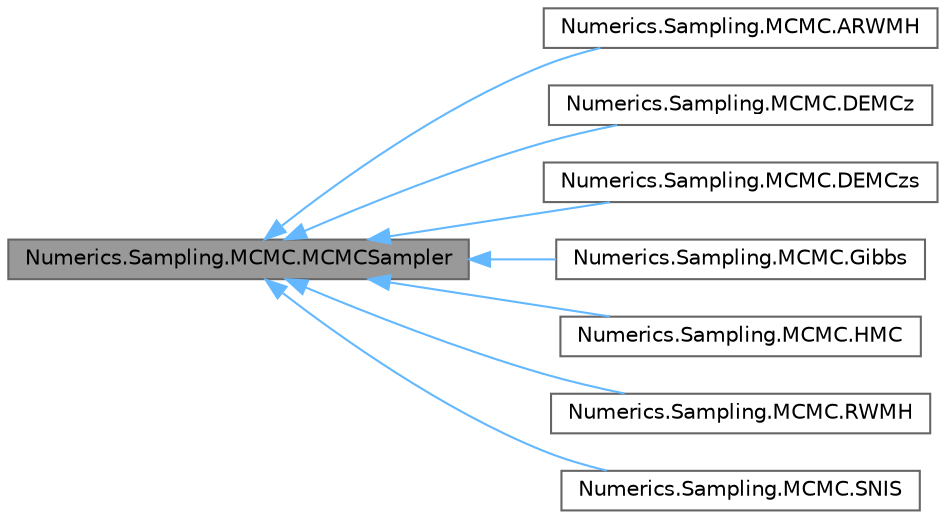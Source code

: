 digraph "Numerics.Sampling.MCMC.MCMCSampler"
{
 // LATEX_PDF_SIZE
  bgcolor="transparent";
  edge [fontname=Helvetica,fontsize=10,labelfontname=Helvetica,labelfontsize=10];
  node [fontname=Helvetica,fontsize=10,shape=box,height=0.2,width=0.4];
  rankdir="LR";
  Node1 [id="Node000001",label="Numerics.Sampling.MCMC.MCMCSampler",height=0.2,width=0.4,color="gray40", fillcolor="grey60", style="filled", fontcolor="black",tooltip="A base class for all Markov Chain Monte Carlo (MCMC) samplers."];
  Node1 -> Node2 [id="edge1_Node000001_Node000002",dir="back",color="steelblue1",style="solid",tooltip=" "];
  Node2 [id="Node000002",label="Numerics.Sampling.MCMC.ARWMH",height=0.2,width=0.4,color="gray40", fillcolor="white", style="filled",URL="$class_numerics_1_1_sampling_1_1_m_c_m_c_1_1_a_r_w_m_h.html",tooltip="This class performs Bayesian MCMC using the adaptive random walk Metropolis-Hastings (RWMH) method."];
  Node1 -> Node3 [id="edge2_Node000001_Node000003",dir="back",color="steelblue1",style="solid",tooltip=" "];
  Node3 [id="Node000003",label="Numerics.Sampling.MCMC.DEMCz",height=0.2,width=0.4,color="gray40", fillcolor="white", style="filled",URL="$class_numerics_1_1_sampling_1_1_m_c_m_c_1_1_d_e_m_cz.html",tooltip="This class performs Bayesian MCMC using the adaptive Differential Evolution Markov Chain (DE-MCz) met..."];
  Node1 -> Node4 [id="edge3_Node000001_Node000004",dir="back",color="steelblue1",style="solid",tooltip=" "];
  Node4 [id="Node000004",label="Numerics.Sampling.MCMC.DEMCzs",height=0.2,width=0.4,color="gray40", fillcolor="white", style="filled",URL="$class_numerics_1_1_sampling_1_1_m_c_m_c_1_1_d_e_m_czs.html",tooltip="This class performs Bayesian MCMC using the adaptive Differential Evolution Markov Chain with snooker..."];
  Node1 -> Node5 [id="edge4_Node000001_Node000005",dir="back",color="steelblue1",style="solid",tooltip=" "];
  Node5 [id="Node000005",label="Numerics.Sampling.MCMC.Gibbs",height=0.2,width=0.4,color="gray40", fillcolor="white", style="filled",URL="$class_numerics_1_1_sampling_1_1_m_c_m_c_1_1_gibbs.html",tooltip="This class performs Bayesian MCMC using the Gibbs method."];
  Node1 -> Node6 [id="edge5_Node000001_Node000006",dir="back",color="steelblue1",style="solid",tooltip=" "];
  Node6 [id="Node000006",label="Numerics.Sampling.MCMC.HMC",height=0.2,width=0.4,color="gray40", fillcolor="white", style="filled",URL="$class_numerics_1_1_sampling_1_1_m_c_m_c_1_1_h_m_c.html",tooltip="This class performs Bayesian MCMC using the Hamiltonian Monte Carlo (HMC) method."];
  Node1 -> Node7 [id="edge6_Node000001_Node000007",dir="back",color="steelblue1",style="solid",tooltip=" "];
  Node7 [id="Node000007",label="Numerics.Sampling.MCMC.RWMH",height=0.2,width=0.4,color="gray40", fillcolor="white", style="filled",URL="$class_numerics_1_1_sampling_1_1_m_c_m_c_1_1_r_w_m_h.html",tooltip="This class performs Bayesian MCMC using the random walk Metropolis-Hastings (RWMH) method."];
  Node1 -> Node8 [id="edge7_Node000001_Node000008",dir="back",color="steelblue1",style="solid",tooltip=" "];
  Node8 [id="Node000008",label="Numerics.Sampling.MCMC.SNIS",height=0.2,width=0.4,color="gray40", fillcolor="white", style="filled",URL="$class_numerics_1_1_sampling_1_1_m_c_m_c_1_1_s_n_i_s.html",tooltip="This class performs Bayesian inference using the self-normalizing importance sampling (SNIS) method."];
}
